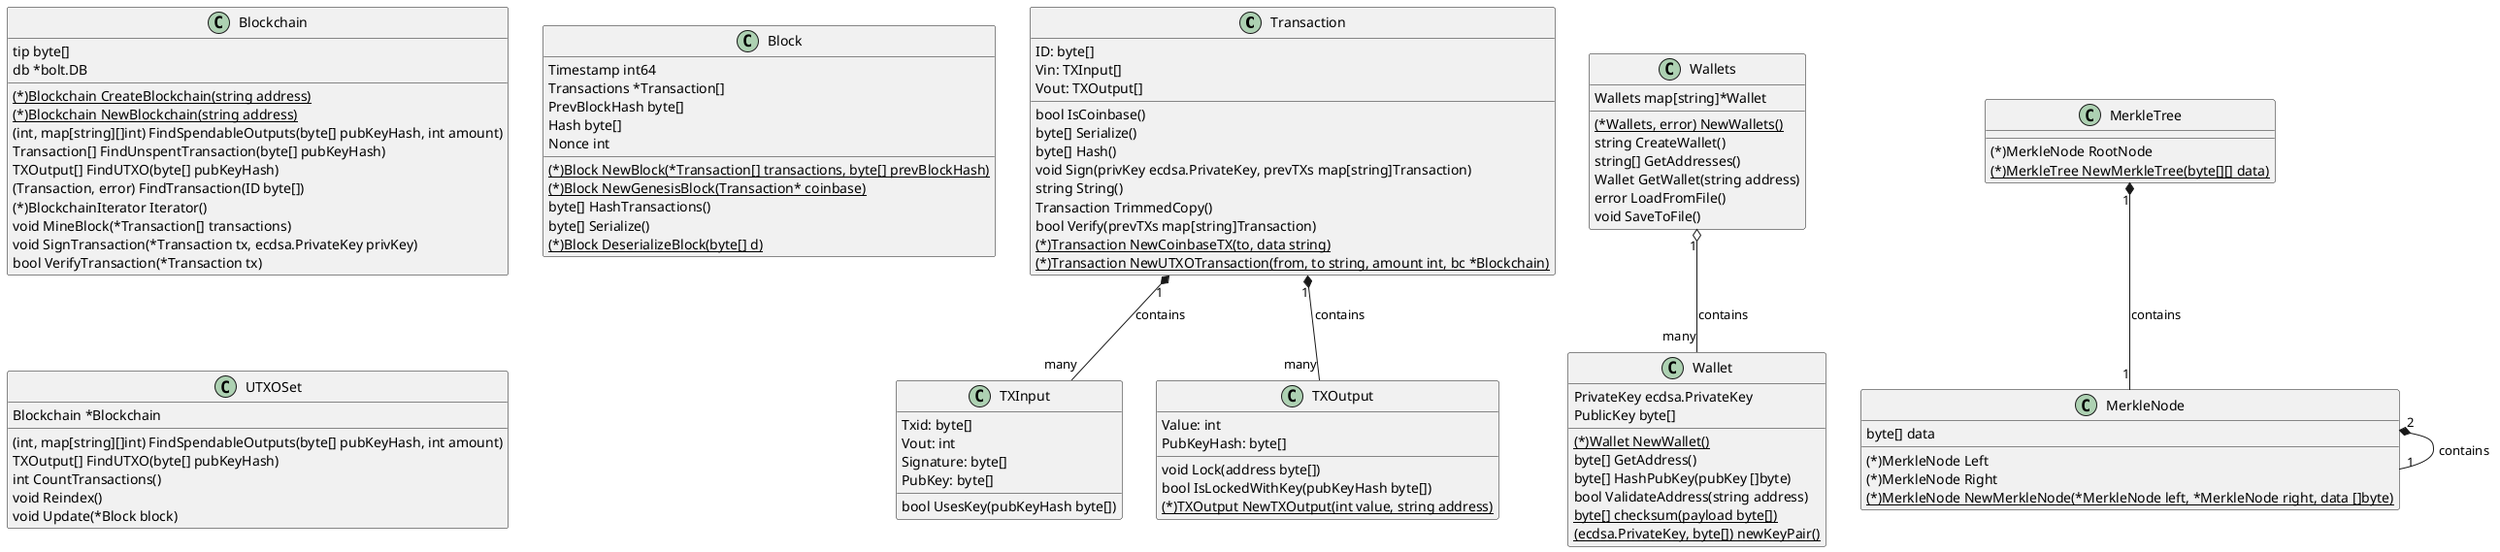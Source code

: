 @startuml
class Transaction {
	ID: byte[]
	Vin: TXInput[]
	Vout: TXOutput[]
	bool IsCoinbase()
	byte[] Serialize()
	byte[] Hash()
	void Sign(privKey ecdsa.PrivateKey, prevTXs map[string]Transaction)
	string String()
	Transaction TrimmedCopy()
	bool Verify(prevTXs map[string]Transaction)
	{static} (*)Transaction NewCoinbaseTX(to, data string)
	{static} (*)Transaction NewUTXOTransaction(from, to string, amount int, bc *Blockchain)
}
class TXInput {
	Txid: byte[]
	Vout: int
	Signature: byte[]
	PubKey: byte[]
	bool UsesKey(pubKeyHash byte[])
}
class TXOutput {
	Value: int
	PubKeyHash: byte[]
	void Lock(address byte[])
	bool IsLockedWithKey(pubKeyHash byte[])
	{static} (*)TXOutput NewTXOutput(int value, string address)
}
class Wallets {
	Wallets map[string]*Wallet
	{static} (*Wallets, error) NewWallets()
	string CreateWallet()
	string[] GetAddresses()
	Wallet GetWallet(string address)
	error LoadFromFile()
	void SaveToFile()
}
class Wallet {
	PrivateKey ecdsa.PrivateKey
	PublicKey byte[]
	{static} (*)Wallet NewWallet()
	byte[] GetAddress()
	byte[] HashPubKey(pubKey []byte)
	bool ValidateAddress(string address)
	{static} byte[] checksum(payload byte[])
	{static} (ecdsa.PrivateKey, byte[]) newKeyPair()
}
class Blockchain {
	tip byte[]
	db *bolt.DB
	{static} (*)Blockchain CreateBlockchain(string address)
	{static} (*)Blockchain NewBlockchain(string address)
	(int, map[string][]int) FindSpendableOutputs(byte[] pubKeyHash, int amount)
	Transaction[] FindUnspentTransaction(byte[] pubKeyHash)
	TXOutput[] FindUTXO(byte[] pubKeyHash)
	(Transaction, error) FindTransaction(ID byte[])
	(*)BlockchainIterator Iterator()
	void MineBlock(*Transaction[] transactions)
	void SignTransaction(*Transaction tx, ecdsa.PrivateKey privKey)
	bool VerifyTransaction(*Transaction tx)
}
class Block {
	Timestamp int64
	Transactions *Transaction[]
	PrevBlockHash byte[]
	Hash byte[]
	Nonce int
	{static} (*)Block NewBlock(*Transaction[] transactions, byte[] prevBlockHash)
	{static} (*)Block NewGenesisBlock(Transaction* coinbase)
	byte[] HashTransactions()
	byte[] Serialize()
	{static} (*)Block DeserializeBlock(byte[] d)
}
class UTXOSet {
	Blockchain *Blockchain
	(int, map[string][]int) FindSpendableOutputs(byte[] pubKeyHash, int amount)
	TXOutput[] FindUTXO(byte[] pubKeyHash)
	int CountTransactions()
	void Reindex()
	void Update(*Block block)
}
class MerkleTree {
	(*)MerkleNode RootNode
	{static} (*)MerkleTree NewMerkleTree(byte[][] data)
}
class MerkleNode {
	(*)MerkleNode Left
	(*)MerkleNode Right
	byte[] data
	{static} (*)MerkleNode NewMerkleNode(*MerkleNode left, *MerkleNode right, data []byte)
}
Transaction "1" *-- "many" TXInput : contains
Transaction "1" *-- "many" TXOutput : contains
Wallets "1" o-- "many" Wallet : contains
MerkleTree "1" *-- "1" MerkleNode : contains
MerkleNode "2" *-- "1" MerkleNode : contains
@enduml